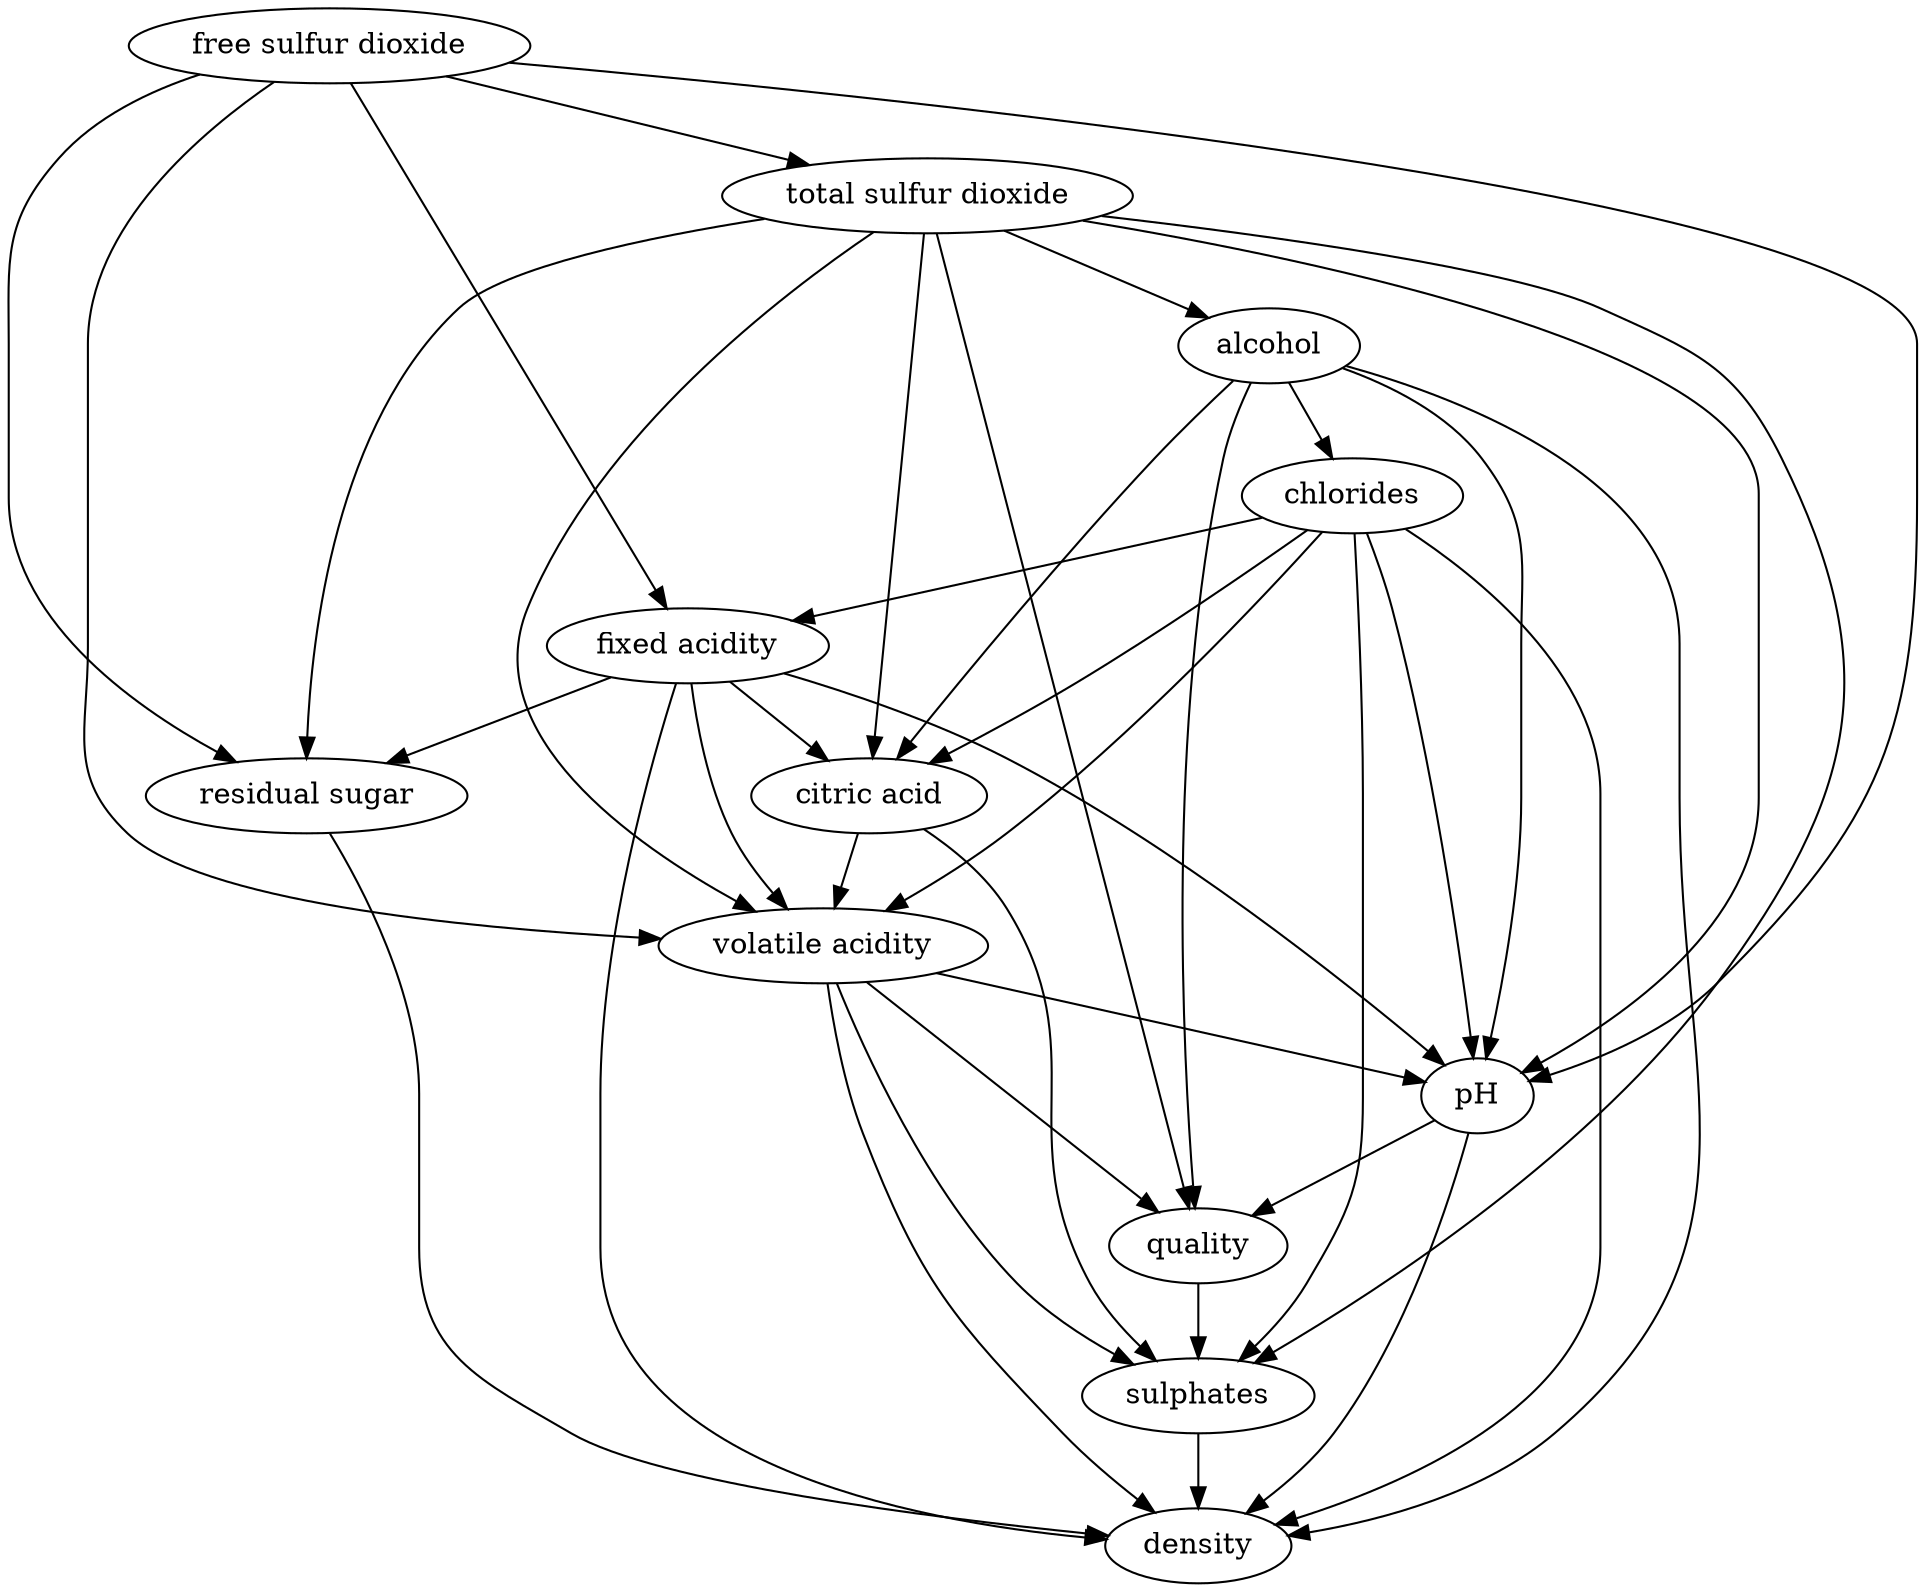 strict digraph {
	0 [label="fixed acidity"]
	1 [label="volatile acidity"]
	2 [label="citric acid"]
	3 [label="residual sugar"]
	4 [label="chlorides"]
	5 [label="free sulfur dioxide"]
	6 [label="total sulfur dioxide"]
	7 [label="density"]
	8 [label="pH"]
	9 [label="sulphates"]
	10 [label="alcohol"]
	11 [label="quality"]
	0 -> 1
	0 -> 2
	0 -> 3
	0 -> 7
	0 -> 8
	1 -> 7
	1 -> 8
	1 -> 9
	1 -> 11
	2 -> 1
	2 -> 9
	3 -> 7
	4 -> 0
	4 -> 1
	4 -> 2
	4 -> 7
	4 -> 8
	4 -> 9
	5 -> 0
	5 -> 1
	5 -> 3
	5 -> 6
	5 -> 8
	6 -> 1
	6 -> 2
	6 -> 3
	6 -> 8
	6 -> 9
	6 -> 10
	6 -> 11
	8 -> 7
	8 -> 11
	9 -> 7
	10 -> 2
	10 -> 4
	10 -> 7
	10 -> 8
	10 -> 11
	11 -> 9
}